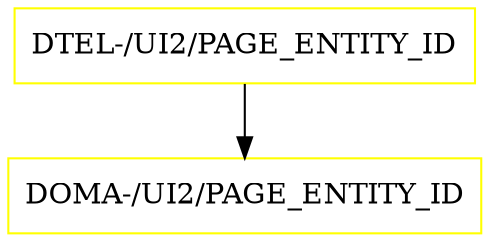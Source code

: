 digraph G {
  "DTEL-/UI2/PAGE_ENTITY_ID" [shape=box,color=yellow];
  "DOMA-/UI2/PAGE_ENTITY_ID" [shape=box,color=yellow,URL="./DOMA_%23UI2%23PAGE_ENTITY_ID.html"];
  "DTEL-/UI2/PAGE_ENTITY_ID" -> "DOMA-/UI2/PAGE_ENTITY_ID";
}
